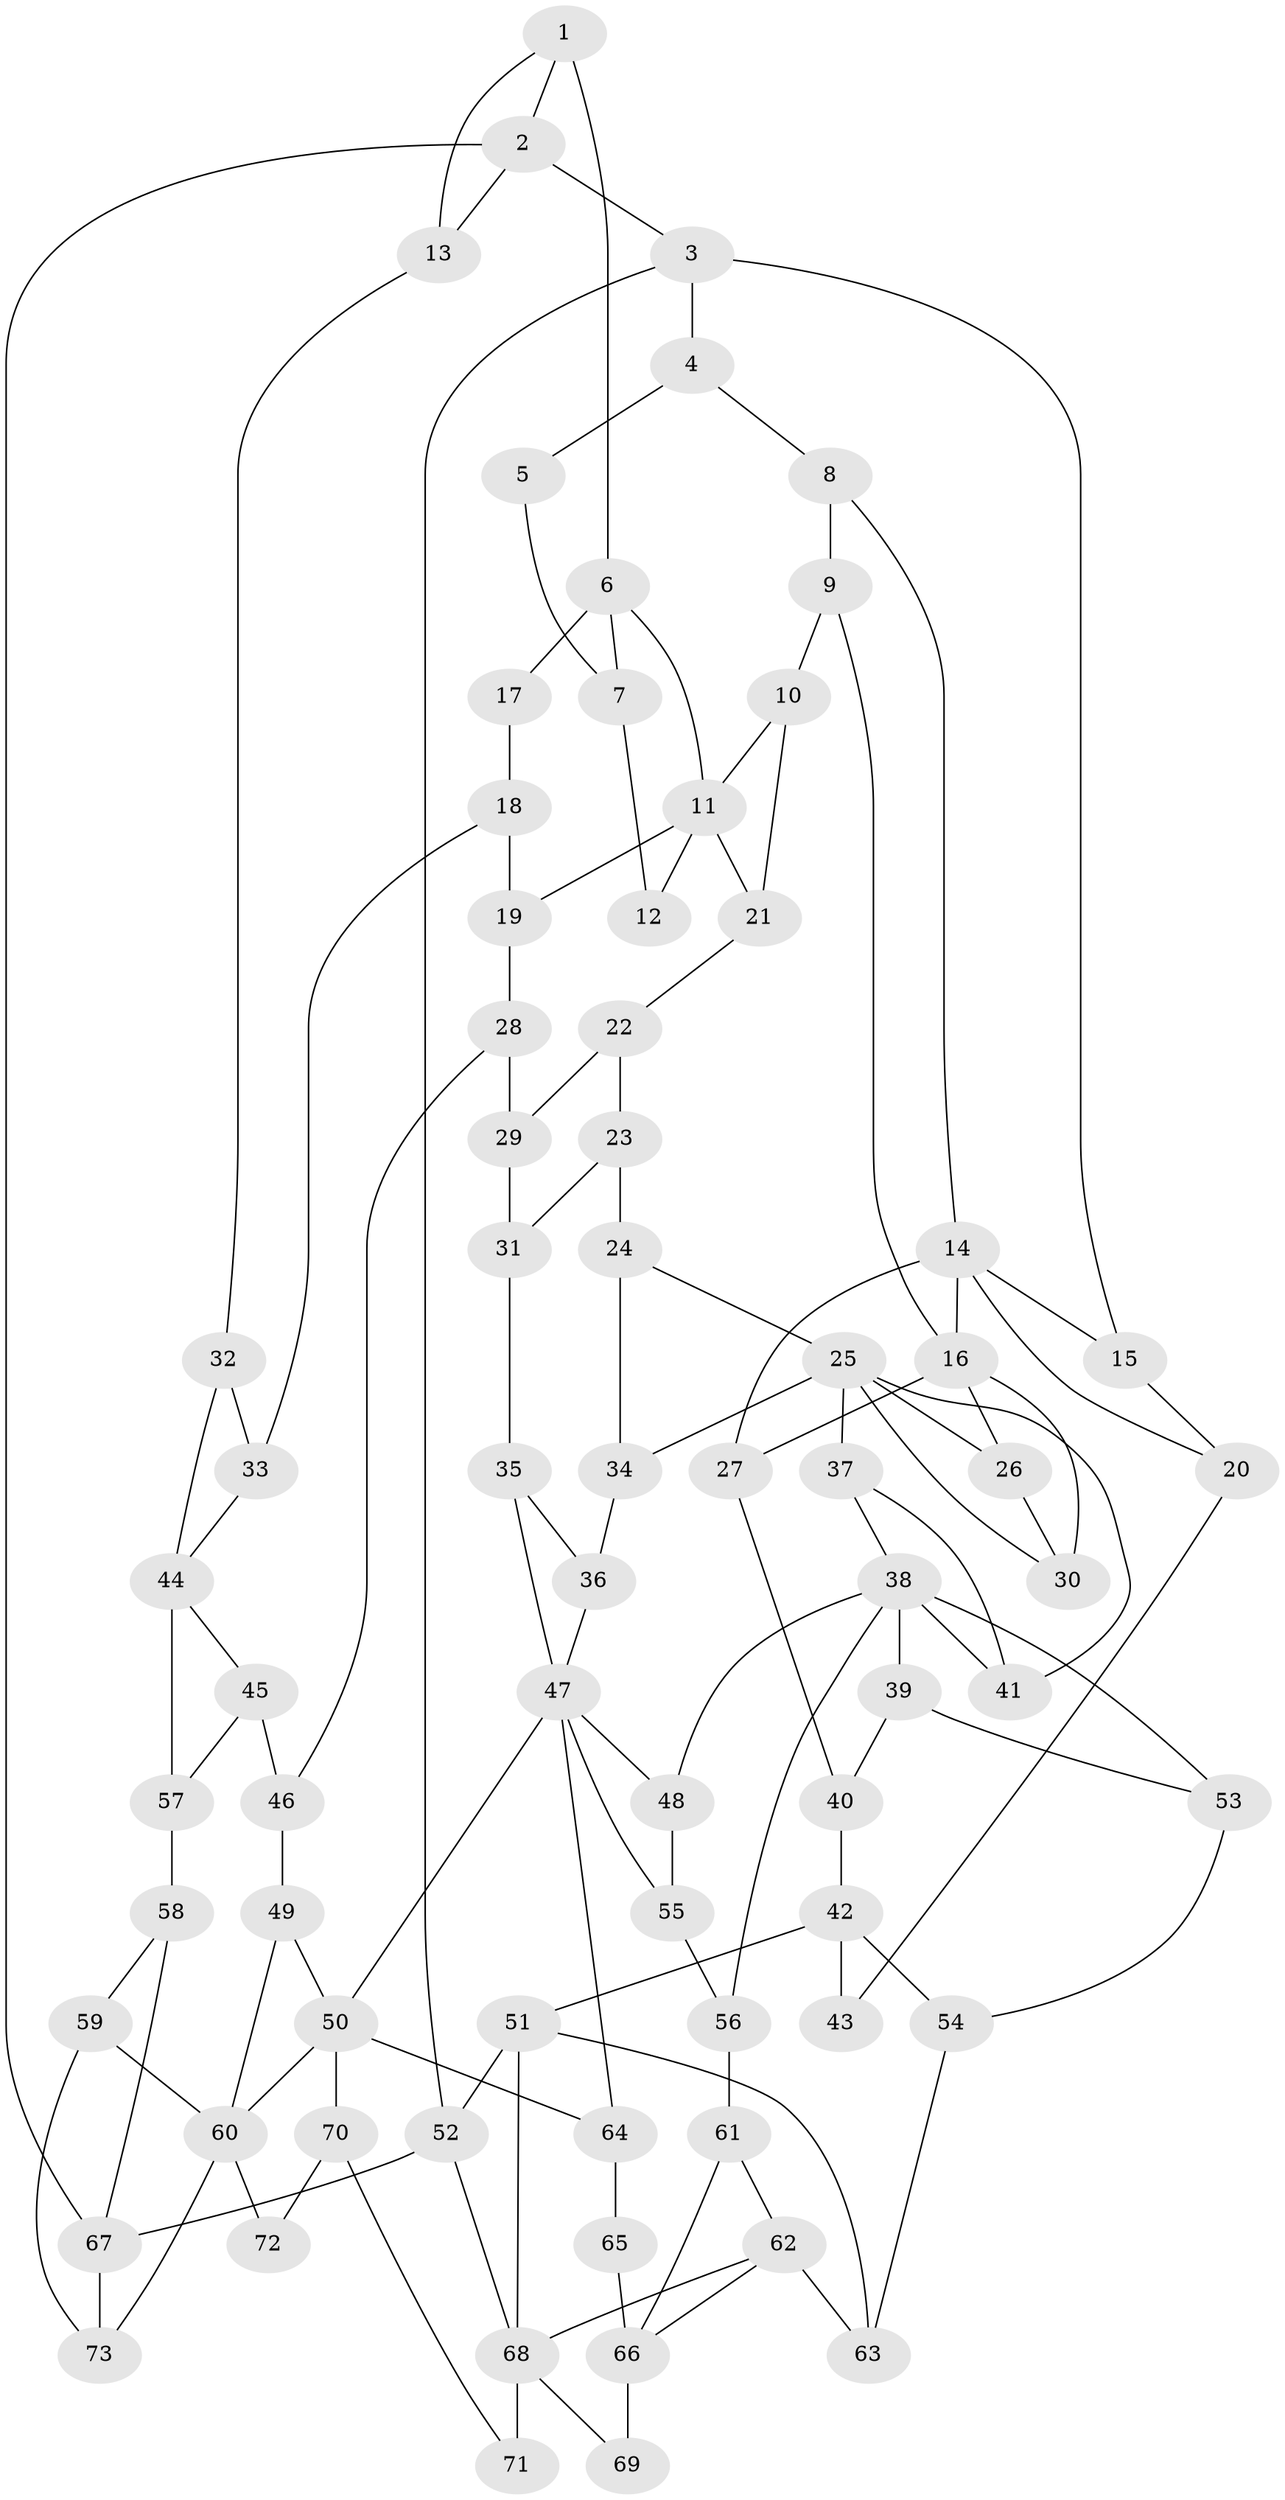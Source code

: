 // original degree distribution, {3: 0.016666666666666666, 6: 0.18333333333333332, 5: 0.6, 4: 0.2}
// Generated by graph-tools (version 1.1) at 2025/54/03/04/25 22:54:12]
// undirected, 73 vertices, 121 edges
graph export_dot {
  node [color=gray90,style=filled];
  1;
  2;
  3;
  4;
  5;
  6;
  7;
  8;
  9;
  10;
  11;
  12;
  13;
  14;
  15;
  16;
  17;
  18;
  19;
  20;
  21;
  22;
  23;
  24;
  25;
  26;
  27;
  28;
  29;
  30;
  31;
  32;
  33;
  34;
  35;
  36;
  37;
  38;
  39;
  40;
  41;
  42;
  43;
  44;
  45;
  46;
  47;
  48;
  49;
  50;
  51;
  52;
  53;
  54;
  55;
  56;
  57;
  58;
  59;
  60;
  61;
  62;
  63;
  64;
  65;
  66;
  67;
  68;
  69;
  70;
  71;
  72;
  73;
  1 -- 2 [weight=1.0];
  1 -- 6 [weight=2.0];
  1 -- 13 [weight=1.0];
  2 -- 3 [weight=1.0];
  2 -- 13 [weight=1.0];
  2 -- 67 [weight=1.0];
  3 -- 4 [weight=1.0];
  3 -- 15 [weight=1.0];
  3 -- 52 [weight=1.0];
  4 -- 5 [weight=1.0];
  4 -- 8 [weight=1.0];
  5 -- 7 [weight=1.0];
  6 -- 7 [weight=1.0];
  6 -- 11 [weight=1.0];
  6 -- 17 [weight=2.0];
  7 -- 12 [weight=1.0];
  8 -- 9 [weight=1.0];
  8 -- 14 [weight=1.0];
  9 -- 10 [weight=1.0];
  9 -- 16 [weight=1.0];
  10 -- 11 [weight=1.0];
  10 -- 21 [weight=1.0];
  11 -- 12 [weight=2.0];
  11 -- 19 [weight=1.0];
  11 -- 21 [weight=1.0];
  13 -- 32 [weight=1.0];
  14 -- 15 [weight=1.0];
  14 -- 16 [weight=1.0];
  14 -- 20 [weight=1.0];
  14 -- 27 [weight=2.0];
  15 -- 20 [weight=1.0];
  16 -- 26 [weight=1.0];
  16 -- 27 [weight=1.0];
  16 -- 30 [weight=1.0];
  17 -- 18 [weight=1.0];
  18 -- 19 [weight=1.0];
  18 -- 33 [weight=1.0];
  19 -- 28 [weight=1.0];
  20 -- 43 [weight=1.0];
  21 -- 22 [weight=1.0];
  22 -- 23 [weight=1.0];
  22 -- 29 [weight=1.0];
  23 -- 24 [weight=1.0];
  23 -- 31 [weight=1.0];
  24 -- 25 [weight=1.0];
  24 -- 34 [weight=1.0];
  25 -- 26 [weight=1.0];
  25 -- 30 [weight=1.0];
  25 -- 34 [weight=1.0];
  25 -- 37 [weight=1.0];
  25 -- 41 [weight=1.0];
  26 -- 30 [weight=1.0];
  27 -- 40 [weight=1.0];
  28 -- 29 [weight=1.0];
  28 -- 46 [weight=1.0];
  29 -- 31 [weight=1.0];
  31 -- 35 [weight=1.0];
  32 -- 33 [weight=1.0];
  32 -- 44 [weight=1.0];
  33 -- 44 [weight=1.0];
  34 -- 36 [weight=1.0];
  35 -- 36 [weight=1.0];
  35 -- 47 [weight=1.0];
  36 -- 47 [weight=1.0];
  37 -- 38 [weight=1.0];
  37 -- 41 [weight=1.0];
  38 -- 39 [weight=1.0];
  38 -- 41 [weight=1.0];
  38 -- 48 [weight=1.0];
  38 -- 53 [weight=1.0];
  38 -- 56 [weight=1.0];
  39 -- 40 [weight=1.0];
  39 -- 53 [weight=1.0];
  40 -- 42 [weight=1.0];
  42 -- 43 [weight=2.0];
  42 -- 51 [weight=2.0];
  42 -- 54 [weight=1.0];
  44 -- 45 [weight=1.0];
  44 -- 57 [weight=3.0];
  45 -- 46 [weight=1.0];
  45 -- 57 [weight=1.0];
  46 -- 49 [weight=1.0];
  47 -- 48 [weight=1.0];
  47 -- 50 [weight=1.0];
  47 -- 55 [weight=1.0];
  47 -- 64 [weight=1.0];
  48 -- 55 [weight=1.0];
  49 -- 50 [weight=1.0];
  49 -- 60 [weight=1.0];
  50 -- 60 [weight=1.0];
  50 -- 64 [weight=1.0];
  50 -- 70 [weight=1.0];
  51 -- 52 [weight=1.0];
  51 -- 63 [weight=1.0];
  51 -- 68 [weight=1.0];
  52 -- 67 [weight=1.0];
  52 -- 68 [weight=1.0];
  53 -- 54 [weight=1.0];
  54 -- 63 [weight=1.0];
  55 -- 56 [weight=1.0];
  56 -- 61 [weight=1.0];
  57 -- 58 [weight=2.0];
  58 -- 59 [weight=1.0];
  58 -- 67 [weight=1.0];
  59 -- 60 [weight=1.0];
  59 -- 73 [weight=1.0];
  60 -- 72 [weight=2.0];
  60 -- 73 [weight=1.0];
  61 -- 62 [weight=1.0];
  61 -- 66 [weight=1.0];
  62 -- 63 [weight=1.0];
  62 -- 66 [weight=1.0];
  62 -- 68 [weight=1.0];
  64 -- 65 [weight=1.0];
  65 -- 66 [weight=2.0];
  66 -- 69 [weight=2.0];
  67 -- 73 [weight=1.0];
  68 -- 69 [weight=1.0];
  68 -- 71 [weight=2.0];
  70 -- 71 [weight=1.0];
  70 -- 72 [weight=1.0];
}
